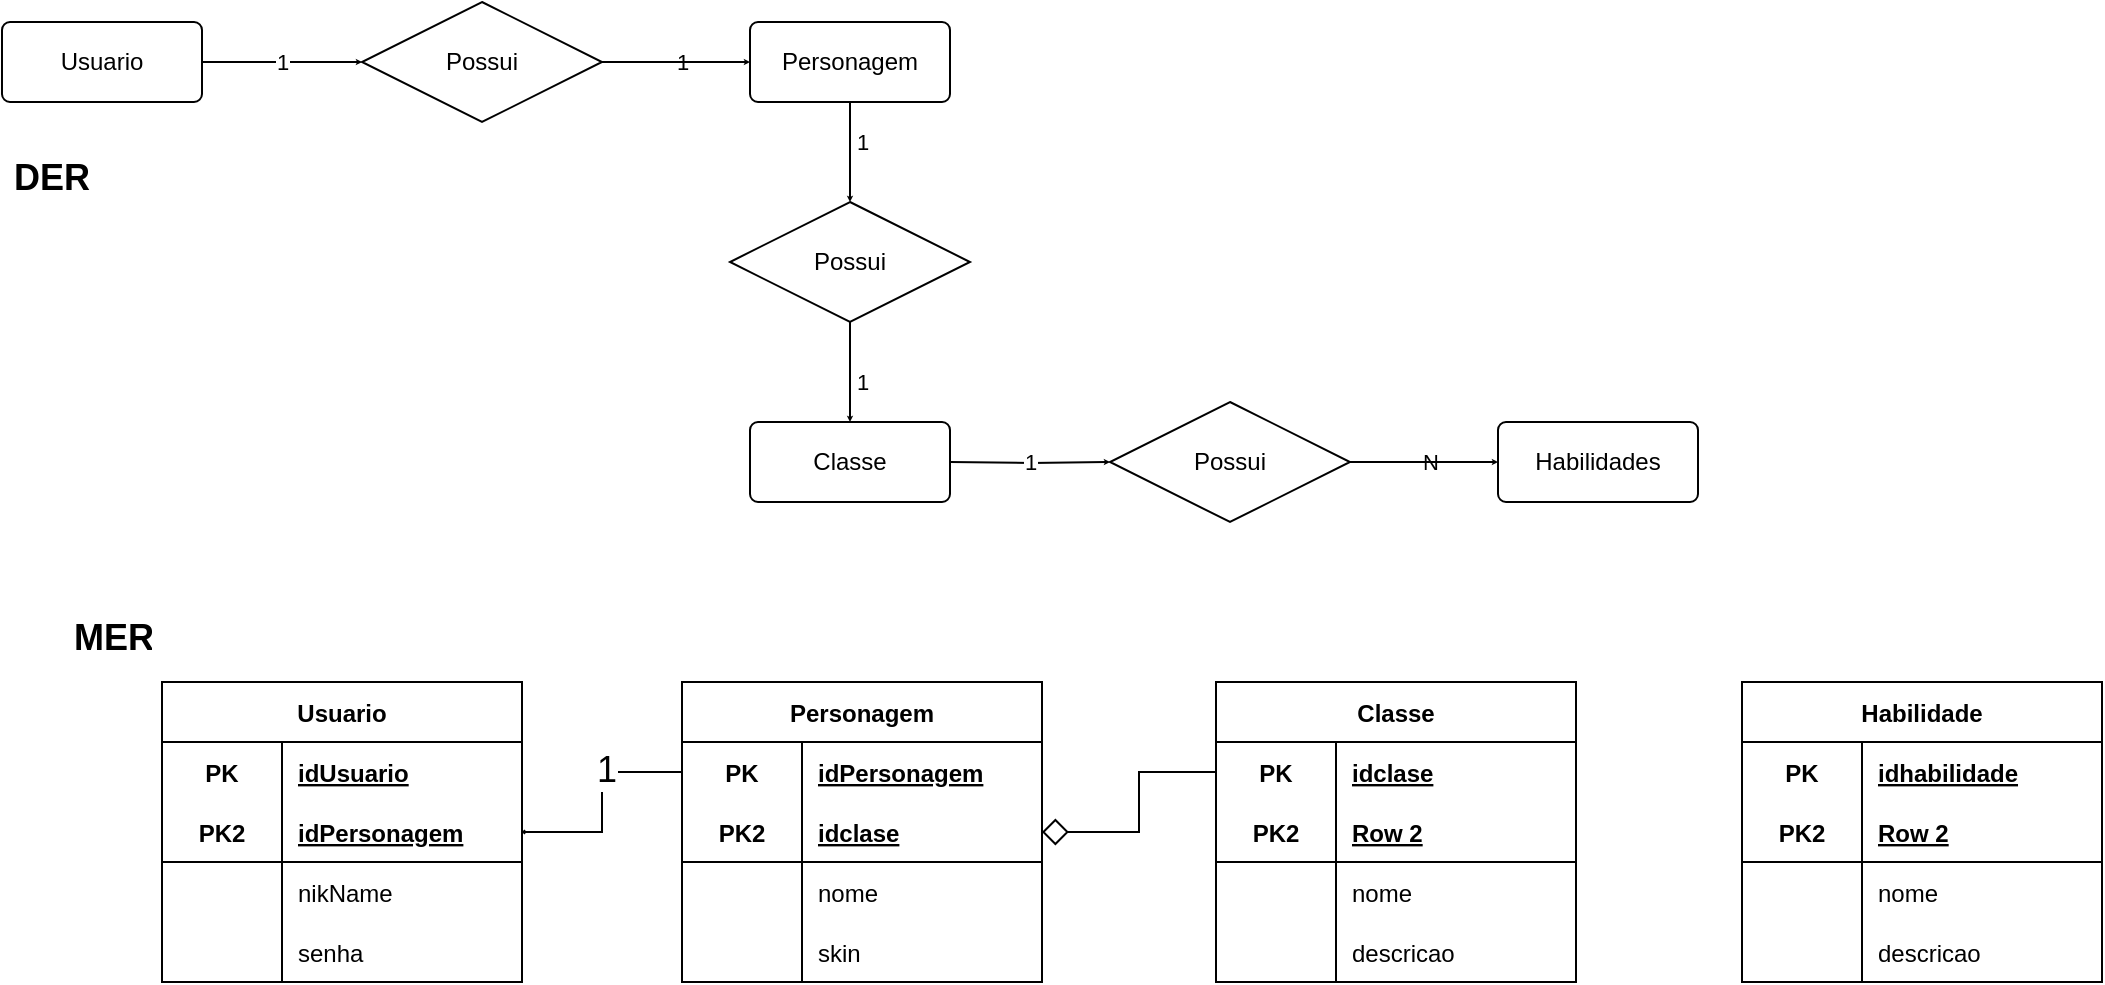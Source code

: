 <mxfile version="20.8.16" type="github">
  <diagram name="Página-1" id="5CXH9qRYD6k7-yRchR-I">
    <mxGraphModel dx="1434" dy="756" grid="1" gridSize="10" guides="1" tooltips="1" connect="1" arrows="1" fold="1" page="1" pageScale="1" pageWidth="827" pageHeight="1169" math="0" shadow="0">
      <root>
        <mxCell id="0" />
        <mxCell id="1" parent="0" />
        <mxCell id="B-6Z725rVxmFle9TfOqv-32" value="" style="edgeStyle=orthogonalEdgeStyle;rounded=0;orthogonalLoop=1;jettySize=auto;html=1;endSize=0;" edge="1" parent="1" source="B-6Z725rVxmFle9TfOqv-27" target="B-6Z725rVxmFle9TfOqv-31">
          <mxGeometry relative="1" as="geometry" />
        </mxCell>
        <mxCell id="B-6Z725rVxmFle9TfOqv-34" value="&lt;font style=&quot;vertical-align: inherit;&quot;&gt;&lt;font style=&quot;vertical-align: inherit;&quot;&gt;1&lt;/font&gt;&lt;/font&gt;" style="edgeLabel;html=1;align=center;verticalAlign=middle;resizable=0;points=[];" vertex="1" connectable="0" parent="B-6Z725rVxmFle9TfOqv-32">
          <mxGeometry x="0.25" y="-3" relative="1" as="geometry">
            <mxPoint x="-10" y="-3" as="offset" />
          </mxGeometry>
        </mxCell>
        <mxCell id="B-6Z725rVxmFle9TfOqv-35" value="&lt;font style=&quot;vertical-align: inherit;&quot;&gt;&lt;font style=&quot;vertical-align: inherit;&quot;&gt;1&lt;/font&gt;&lt;/font&gt;" style="edgeLabel;html=1;align=center;verticalAlign=middle;resizable=0;points=[];" vertex="1" connectable="0" parent="B-6Z725rVxmFle9TfOqv-32">
          <mxGeometry x="0.25" y="-3" relative="1" as="geometry">
            <mxPoint x="190" y="-3" as="offset" />
          </mxGeometry>
        </mxCell>
        <mxCell id="B-6Z725rVxmFle9TfOqv-27" value="&lt;font style=&quot;vertical-align: inherit;&quot;&gt;&lt;font style=&quot;vertical-align: inherit;&quot;&gt;&lt;font style=&quot;vertical-align: inherit;&quot;&gt;&lt;font style=&quot;vertical-align: inherit;&quot;&gt;Usuario&lt;/font&gt;&lt;/font&gt;&lt;/font&gt;&lt;/font&gt;" style="rounded=1;arcSize=10;whiteSpace=wrap;html=1;align=center;" vertex="1" parent="1">
          <mxGeometry x="40" y="40" width="100" height="40" as="geometry" />
        </mxCell>
        <mxCell id="B-6Z725rVxmFle9TfOqv-46" value="" style="edgeStyle=orthogonalEdgeStyle;rounded=0;orthogonalLoop=1;jettySize=auto;html=1;endSize=0;" edge="1" parent="1" source="B-6Z725rVxmFle9TfOqv-28" target="B-6Z725rVxmFle9TfOqv-45">
          <mxGeometry relative="1" as="geometry" />
        </mxCell>
        <mxCell id="B-6Z725rVxmFle9TfOqv-28" value="&lt;font style=&quot;vertical-align: inherit;&quot;&gt;&lt;font style=&quot;vertical-align: inherit;&quot;&gt;&lt;font style=&quot;vertical-align: inherit;&quot;&gt;&lt;font style=&quot;vertical-align: inherit;&quot;&gt;Personagem&lt;/font&gt;&lt;/font&gt;&lt;/font&gt;&lt;/font&gt;" style="rounded=1;arcSize=10;whiteSpace=wrap;html=1;align=center;" vertex="1" parent="1">
          <mxGeometry x="414" y="40" width="100" height="40" as="geometry" />
        </mxCell>
        <mxCell id="B-6Z725rVxmFle9TfOqv-29" value="&lt;font style=&quot;vertical-align: inherit;&quot;&gt;&lt;font style=&quot;vertical-align: inherit;&quot;&gt;&lt;font style=&quot;vertical-align: inherit;&quot;&gt;&lt;font style=&quot;vertical-align: inherit;&quot;&gt;&lt;font style=&quot;vertical-align: inherit;&quot;&gt;&lt;font style=&quot;vertical-align: inherit;&quot;&gt;Classe&lt;/font&gt;&lt;/font&gt;&lt;/font&gt;&lt;/font&gt;&lt;/font&gt;&lt;/font&gt;" style="rounded=1;arcSize=10;whiteSpace=wrap;html=1;align=center;" vertex="1" parent="1">
          <mxGeometry x="414" y="240" width="100" height="40" as="geometry" />
        </mxCell>
        <mxCell id="B-6Z725rVxmFle9TfOqv-30" value="&lt;font style=&quot;vertical-align: inherit;&quot;&gt;&lt;font style=&quot;vertical-align: inherit;&quot;&gt;&lt;font style=&quot;vertical-align: inherit;&quot;&gt;&lt;font style=&quot;vertical-align: inherit;&quot;&gt;&lt;font style=&quot;vertical-align: inherit;&quot;&gt;&lt;font style=&quot;vertical-align: inherit;&quot;&gt;&lt;font style=&quot;vertical-align: inherit;&quot;&gt;&lt;font style=&quot;vertical-align: inherit;&quot;&gt;Habilidades&lt;/font&gt;&lt;/font&gt;&lt;/font&gt;&lt;/font&gt;&lt;/font&gt;&lt;/font&gt;&lt;/font&gt;&lt;/font&gt;" style="rounded=1;arcSize=10;whiteSpace=wrap;html=1;align=center;" vertex="1" parent="1">
          <mxGeometry x="788" y="240" width="100" height="40" as="geometry" />
        </mxCell>
        <mxCell id="B-6Z725rVxmFle9TfOqv-33" value="" style="edgeStyle=orthogonalEdgeStyle;rounded=0;orthogonalLoop=1;jettySize=auto;html=1;endSize=0;" edge="1" parent="1" source="B-6Z725rVxmFle9TfOqv-31" target="B-6Z725rVxmFle9TfOqv-28">
          <mxGeometry relative="1" as="geometry">
            <Array as="points">
              <mxPoint x="400" y="60" />
              <mxPoint x="400" y="60" />
            </Array>
          </mxGeometry>
        </mxCell>
        <mxCell id="B-6Z725rVxmFle9TfOqv-31" value="&lt;font style=&quot;vertical-align: inherit;&quot;&gt;&lt;font style=&quot;vertical-align: inherit;&quot;&gt;Possui&lt;/font&gt;&lt;/font&gt;" style="shape=rhombus;perimeter=rhombusPerimeter;whiteSpace=wrap;html=1;align=center;" vertex="1" parent="1">
          <mxGeometry x="220" y="30" width="120" height="60" as="geometry" />
        </mxCell>
        <mxCell id="B-6Z725rVxmFle9TfOqv-36" value="" style="edgeStyle=orthogonalEdgeStyle;rounded=0;orthogonalLoop=1;jettySize=auto;html=1;endSize=0;" edge="1" target="B-6Z725rVxmFle9TfOqv-42" parent="1">
          <mxGeometry relative="1" as="geometry">
            <mxPoint x="514" y="260" as="sourcePoint" />
          </mxGeometry>
        </mxCell>
        <mxCell id="B-6Z725rVxmFle9TfOqv-37" value="&lt;font style=&quot;vertical-align: inherit;&quot;&gt;&lt;font style=&quot;vertical-align: inherit;&quot;&gt;1&lt;/font&gt;&lt;/font&gt;" style="edgeLabel;html=1;align=center;verticalAlign=middle;resizable=0;points=[];" vertex="1" connectable="0" parent="B-6Z725rVxmFle9TfOqv-36">
          <mxGeometry x="0.25" y="-3" relative="1" as="geometry">
            <mxPoint x="-10" y="-3" as="offset" />
          </mxGeometry>
        </mxCell>
        <mxCell id="B-6Z725rVxmFle9TfOqv-38" value="&lt;font style=&quot;vertical-align: inherit;&quot;&gt;&lt;font style=&quot;vertical-align: inherit;&quot;&gt;&lt;font style=&quot;vertical-align: inherit;&quot;&gt;&lt;font style=&quot;vertical-align: inherit;&quot;&gt;N&lt;/font&gt;&lt;/font&gt;&lt;/font&gt;&lt;/font&gt;" style="edgeLabel;html=1;align=center;verticalAlign=middle;resizable=0;points=[];" vertex="1" connectable="0" parent="B-6Z725rVxmFle9TfOqv-36">
          <mxGeometry x="0.25" y="-3" relative="1" as="geometry">
            <mxPoint x="190" y="-3" as="offset" />
          </mxGeometry>
        </mxCell>
        <mxCell id="B-6Z725rVxmFle9TfOqv-48" value="&lt;font style=&quot;vertical-align: inherit;&quot;&gt;&lt;font style=&quot;vertical-align: inherit;&quot;&gt;1&lt;/font&gt;&lt;/font&gt;" style="edgeLabel;html=1;align=center;verticalAlign=middle;resizable=0;points=[];" vertex="1" connectable="0" parent="B-6Z725rVxmFle9TfOqv-36">
          <mxGeometry x="0.25" y="-3" relative="1" as="geometry">
            <mxPoint x="-94" y="-163" as="offset" />
          </mxGeometry>
        </mxCell>
        <mxCell id="B-6Z725rVxmFle9TfOqv-49" value="&lt;font style=&quot;vertical-align: inherit;&quot;&gt;&lt;font style=&quot;vertical-align: inherit;&quot;&gt;1&lt;/font&gt;&lt;/font&gt;" style="edgeLabel;html=1;align=center;verticalAlign=middle;resizable=0;points=[];" vertex="1" connectable="0" parent="B-6Z725rVxmFle9TfOqv-36">
          <mxGeometry x="0.25" y="-3" relative="1" as="geometry">
            <mxPoint x="-94" y="-43" as="offset" />
          </mxGeometry>
        </mxCell>
        <mxCell id="B-6Z725rVxmFle9TfOqv-41" value="" style="edgeStyle=orthogonalEdgeStyle;rounded=0;orthogonalLoop=1;jettySize=auto;html=1;endSize=0;" edge="1" source="B-6Z725rVxmFle9TfOqv-42" parent="1">
          <mxGeometry relative="1" as="geometry">
            <mxPoint x="788" y="260" as="targetPoint" />
            <Array as="points">
              <mxPoint x="760" y="260" />
              <mxPoint x="760" y="260" />
            </Array>
          </mxGeometry>
        </mxCell>
        <mxCell id="B-6Z725rVxmFle9TfOqv-42" value="&lt;font style=&quot;vertical-align: inherit;&quot;&gt;&lt;font style=&quot;vertical-align: inherit;&quot;&gt;Possui&lt;/font&gt;&lt;/font&gt;" style="shape=rhombus;perimeter=rhombusPerimeter;whiteSpace=wrap;html=1;align=center;" vertex="1" parent="1">
          <mxGeometry x="594" y="230" width="120" height="60" as="geometry" />
        </mxCell>
        <mxCell id="B-6Z725rVxmFle9TfOqv-47" value="" style="edgeStyle=orthogonalEdgeStyle;rounded=0;orthogonalLoop=1;jettySize=auto;html=1;endSize=0;" edge="1" parent="1" source="B-6Z725rVxmFle9TfOqv-45" target="B-6Z725rVxmFle9TfOqv-29">
          <mxGeometry relative="1" as="geometry" />
        </mxCell>
        <mxCell id="B-6Z725rVxmFle9TfOqv-45" value="&lt;font style=&quot;vertical-align: inherit;&quot;&gt;&lt;font style=&quot;vertical-align: inherit;&quot;&gt;Possui&lt;/font&gt;&lt;/font&gt;" style="shape=rhombus;perimeter=rhombusPerimeter;whiteSpace=wrap;html=1;align=center;" vertex="1" parent="1">
          <mxGeometry x="404" y="130" width="120" height="60" as="geometry" />
        </mxCell>
        <mxCell id="B-6Z725rVxmFle9TfOqv-50" value="Usuario" style="shape=table;startSize=30;container=1;collapsible=1;childLayout=tableLayout;fixedRows=1;rowLines=0;fontStyle=1;align=center;resizeLast=1;" vertex="1" parent="1">
          <mxGeometry x="120" y="370" width="180" height="150" as="geometry" />
        </mxCell>
        <mxCell id="B-6Z725rVxmFle9TfOqv-51" value="" style="shape=tableRow;horizontal=0;startSize=0;swimlaneHead=0;swimlaneBody=0;fillColor=none;collapsible=0;dropTarget=0;points=[[0,0.5],[1,0.5]];portConstraint=eastwest;top=0;left=0;right=0;bottom=0;" vertex="1" parent="B-6Z725rVxmFle9TfOqv-50">
          <mxGeometry y="30" width="180" height="30" as="geometry" />
        </mxCell>
        <mxCell id="B-6Z725rVxmFle9TfOqv-52" value="PK" style="shape=partialRectangle;connectable=0;fillColor=none;top=0;left=0;bottom=0;right=0;fontStyle=1;overflow=hidden;" vertex="1" parent="B-6Z725rVxmFle9TfOqv-51">
          <mxGeometry width="60" height="30" as="geometry">
            <mxRectangle width="60" height="30" as="alternateBounds" />
          </mxGeometry>
        </mxCell>
        <mxCell id="B-6Z725rVxmFle9TfOqv-53" value="idUsuario" style="shape=partialRectangle;connectable=0;fillColor=none;top=0;left=0;bottom=0;right=0;align=left;spacingLeft=6;fontStyle=5;overflow=hidden;" vertex="1" parent="B-6Z725rVxmFle9TfOqv-51">
          <mxGeometry x="60" width="120" height="30" as="geometry">
            <mxRectangle width="120" height="30" as="alternateBounds" />
          </mxGeometry>
        </mxCell>
        <mxCell id="B-6Z725rVxmFle9TfOqv-54" value="" style="shape=tableRow;horizontal=0;startSize=0;swimlaneHead=0;swimlaneBody=0;fillColor=none;collapsible=0;dropTarget=0;points=[[0,0.5],[1,0.5]];portConstraint=eastwest;top=0;left=0;right=0;bottom=1;" vertex="1" parent="B-6Z725rVxmFle9TfOqv-50">
          <mxGeometry y="60" width="180" height="30" as="geometry" />
        </mxCell>
        <mxCell id="B-6Z725rVxmFle9TfOqv-55" value="PK2" style="shape=partialRectangle;connectable=0;fillColor=none;top=0;left=0;bottom=0;right=0;fontStyle=1;overflow=hidden;" vertex="1" parent="B-6Z725rVxmFle9TfOqv-54">
          <mxGeometry width="60" height="30" as="geometry">
            <mxRectangle width="60" height="30" as="alternateBounds" />
          </mxGeometry>
        </mxCell>
        <mxCell id="B-6Z725rVxmFle9TfOqv-56" value="idPersonagem" style="shape=partialRectangle;connectable=0;fillColor=none;top=0;left=0;bottom=0;right=0;align=left;spacingLeft=6;fontStyle=5;overflow=hidden;" vertex="1" parent="B-6Z725rVxmFle9TfOqv-54">
          <mxGeometry x="60" width="120" height="30" as="geometry">
            <mxRectangle width="120" height="30" as="alternateBounds" />
          </mxGeometry>
        </mxCell>
        <mxCell id="B-6Z725rVxmFle9TfOqv-57" value="" style="shape=tableRow;horizontal=0;startSize=0;swimlaneHead=0;swimlaneBody=0;fillColor=none;collapsible=0;dropTarget=0;points=[[0,0.5],[1,0.5]];portConstraint=eastwest;top=0;left=0;right=0;bottom=0;" vertex="1" parent="B-6Z725rVxmFle9TfOqv-50">
          <mxGeometry y="90" width="180" height="30" as="geometry" />
        </mxCell>
        <mxCell id="B-6Z725rVxmFle9TfOqv-58" value="" style="shape=partialRectangle;connectable=0;fillColor=none;top=0;left=0;bottom=0;right=0;editable=1;overflow=hidden;" vertex="1" parent="B-6Z725rVxmFle9TfOqv-57">
          <mxGeometry width="60" height="30" as="geometry">
            <mxRectangle width="60" height="30" as="alternateBounds" />
          </mxGeometry>
        </mxCell>
        <mxCell id="B-6Z725rVxmFle9TfOqv-59" value="nikName" style="shape=partialRectangle;connectable=0;fillColor=none;top=0;left=0;bottom=0;right=0;align=left;spacingLeft=6;overflow=hidden;" vertex="1" parent="B-6Z725rVxmFle9TfOqv-57">
          <mxGeometry x="60" width="120" height="30" as="geometry">
            <mxRectangle width="120" height="30" as="alternateBounds" />
          </mxGeometry>
        </mxCell>
        <mxCell id="B-6Z725rVxmFle9TfOqv-60" value="" style="shape=tableRow;horizontal=0;startSize=0;swimlaneHead=0;swimlaneBody=0;fillColor=none;collapsible=0;dropTarget=0;points=[[0,0.5],[1,0.5]];portConstraint=eastwest;top=0;left=0;right=0;bottom=0;" vertex="1" parent="B-6Z725rVxmFle9TfOqv-50">
          <mxGeometry y="120" width="180" height="30" as="geometry" />
        </mxCell>
        <mxCell id="B-6Z725rVxmFle9TfOqv-61" value="" style="shape=partialRectangle;connectable=0;fillColor=none;top=0;left=0;bottom=0;right=0;editable=1;overflow=hidden;" vertex="1" parent="B-6Z725rVxmFle9TfOqv-60">
          <mxGeometry width="60" height="30" as="geometry">
            <mxRectangle width="60" height="30" as="alternateBounds" />
          </mxGeometry>
        </mxCell>
        <mxCell id="B-6Z725rVxmFle9TfOqv-62" value="senha" style="shape=partialRectangle;connectable=0;fillColor=none;top=0;left=0;bottom=0;right=0;align=left;spacingLeft=6;overflow=hidden;" vertex="1" parent="B-6Z725rVxmFle9TfOqv-60">
          <mxGeometry x="60" width="120" height="30" as="geometry">
            <mxRectangle width="120" height="30" as="alternateBounds" />
          </mxGeometry>
        </mxCell>
        <mxCell id="B-6Z725rVxmFle9TfOqv-63" value="DER" style="text;strokeColor=none;fillColor=none;spacingLeft=4;spacingRight=4;overflow=hidden;rotatable=0;points=[[0,0.5],[1,0.5]];portConstraint=eastwest;fontSize=18;fontStyle=1" vertex="1" parent="1">
          <mxGeometry x="40" y="100" width="50" height="30" as="geometry" />
        </mxCell>
        <mxCell id="B-6Z725rVxmFle9TfOqv-64" value="MER" style="text;strokeColor=none;fillColor=none;spacingLeft=4;spacingRight=4;overflow=hidden;rotatable=0;points=[[0,0.5],[1,0.5]];portConstraint=eastwest;fontSize=18;fontStyle=1" vertex="1" parent="1">
          <mxGeometry x="70" y="330" width="50" height="30" as="geometry" />
        </mxCell>
        <mxCell id="B-6Z725rVxmFle9TfOqv-78" value="Personagem" style="shape=table;startSize=30;container=1;collapsible=1;childLayout=tableLayout;fixedRows=1;rowLines=0;fontStyle=1;align=center;resizeLast=1;" vertex="1" parent="1">
          <mxGeometry x="380" y="370" width="180" height="150" as="geometry" />
        </mxCell>
        <mxCell id="B-6Z725rVxmFle9TfOqv-79" value="" style="shape=tableRow;horizontal=0;startSize=0;swimlaneHead=0;swimlaneBody=0;fillColor=none;collapsible=0;dropTarget=0;points=[[0,0.5],[1,0.5]];portConstraint=eastwest;top=0;left=0;right=0;bottom=0;" vertex="1" parent="B-6Z725rVxmFle9TfOqv-78">
          <mxGeometry y="30" width="180" height="30" as="geometry" />
        </mxCell>
        <mxCell id="B-6Z725rVxmFle9TfOqv-80" value="PK" style="shape=partialRectangle;connectable=0;fillColor=none;top=0;left=0;bottom=0;right=0;fontStyle=1;overflow=hidden;" vertex="1" parent="B-6Z725rVxmFle9TfOqv-79">
          <mxGeometry width="60" height="30" as="geometry">
            <mxRectangle width="60" height="30" as="alternateBounds" />
          </mxGeometry>
        </mxCell>
        <mxCell id="B-6Z725rVxmFle9TfOqv-81" value="idPersonagem" style="shape=partialRectangle;connectable=0;fillColor=none;top=0;left=0;bottom=0;right=0;align=left;spacingLeft=6;fontStyle=5;overflow=hidden;" vertex="1" parent="B-6Z725rVxmFle9TfOqv-79">
          <mxGeometry x="60" width="120" height="30" as="geometry">
            <mxRectangle width="120" height="30" as="alternateBounds" />
          </mxGeometry>
        </mxCell>
        <mxCell id="B-6Z725rVxmFle9TfOqv-82" value="" style="shape=tableRow;horizontal=0;startSize=0;swimlaneHead=0;swimlaneBody=0;fillColor=none;collapsible=0;dropTarget=0;points=[[0,0.5],[1,0.5]];portConstraint=eastwest;top=0;left=0;right=0;bottom=1;" vertex="1" parent="B-6Z725rVxmFle9TfOqv-78">
          <mxGeometry y="60" width="180" height="30" as="geometry" />
        </mxCell>
        <mxCell id="B-6Z725rVxmFle9TfOqv-83" value="PK2" style="shape=partialRectangle;connectable=0;fillColor=none;top=0;left=0;bottom=0;right=0;fontStyle=1;overflow=hidden;" vertex="1" parent="B-6Z725rVxmFle9TfOqv-82">
          <mxGeometry width="60" height="30" as="geometry">
            <mxRectangle width="60" height="30" as="alternateBounds" />
          </mxGeometry>
        </mxCell>
        <mxCell id="B-6Z725rVxmFle9TfOqv-84" value="idclase" style="shape=partialRectangle;connectable=0;fillColor=none;top=0;left=0;bottom=0;right=0;align=left;spacingLeft=6;fontStyle=5;overflow=hidden;" vertex="1" parent="B-6Z725rVxmFle9TfOqv-82">
          <mxGeometry x="60" width="120" height="30" as="geometry">
            <mxRectangle width="120" height="30" as="alternateBounds" />
          </mxGeometry>
        </mxCell>
        <mxCell id="B-6Z725rVxmFle9TfOqv-85" value="" style="shape=tableRow;horizontal=0;startSize=0;swimlaneHead=0;swimlaneBody=0;fillColor=none;collapsible=0;dropTarget=0;points=[[0,0.5],[1,0.5]];portConstraint=eastwest;top=0;left=0;right=0;bottom=0;" vertex="1" parent="B-6Z725rVxmFle9TfOqv-78">
          <mxGeometry y="90" width="180" height="30" as="geometry" />
        </mxCell>
        <mxCell id="B-6Z725rVxmFle9TfOqv-86" value="" style="shape=partialRectangle;connectable=0;fillColor=none;top=0;left=0;bottom=0;right=0;editable=1;overflow=hidden;" vertex="1" parent="B-6Z725rVxmFle9TfOqv-85">
          <mxGeometry width="60" height="30" as="geometry">
            <mxRectangle width="60" height="30" as="alternateBounds" />
          </mxGeometry>
        </mxCell>
        <mxCell id="B-6Z725rVxmFle9TfOqv-87" value="nome" style="shape=partialRectangle;connectable=0;fillColor=none;top=0;left=0;bottom=0;right=0;align=left;spacingLeft=6;overflow=hidden;" vertex="1" parent="B-6Z725rVxmFle9TfOqv-85">
          <mxGeometry x="60" width="120" height="30" as="geometry">
            <mxRectangle width="120" height="30" as="alternateBounds" />
          </mxGeometry>
        </mxCell>
        <mxCell id="B-6Z725rVxmFle9TfOqv-88" value="" style="shape=tableRow;horizontal=0;startSize=0;swimlaneHead=0;swimlaneBody=0;fillColor=none;collapsible=0;dropTarget=0;points=[[0,0.5],[1,0.5]];portConstraint=eastwest;top=0;left=0;right=0;bottom=0;" vertex="1" parent="B-6Z725rVxmFle9TfOqv-78">
          <mxGeometry y="120" width="180" height="30" as="geometry" />
        </mxCell>
        <mxCell id="B-6Z725rVxmFle9TfOqv-89" value="" style="shape=partialRectangle;connectable=0;fillColor=none;top=0;left=0;bottom=0;right=0;editable=1;overflow=hidden;" vertex="1" parent="B-6Z725rVxmFle9TfOqv-88">
          <mxGeometry width="60" height="30" as="geometry">
            <mxRectangle width="60" height="30" as="alternateBounds" />
          </mxGeometry>
        </mxCell>
        <mxCell id="B-6Z725rVxmFle9TfOqv-90" value="skin" style="shape=partialRectangle;connectable=0;fillColor=none;top=0;left=0;bottom=0;right=0;align=left;spacingLeft=6;overflow=hidden;" vertex="1" parent="B-6Z725rVxmFle9TfOqv-88">
          <mxGeometry x="60" width="120" height="30" as="geometry">
            <mxRectangle width="120" height="30" as="alternateBounds" />
          </mxGeometry>
        </mxCell>
        <mxCell id="B-6Z725rVxmFle9TfOqv-91" value="Classe" style="shape=table;startSize=30;container=1;collapsible=1;childLayout=tableLayout;fixedRows=1;rowLines=0;fontStyle=1;align=center;resizeLast=1;" vertex="1" parent="1">
          <mxGeometry x="647" y="370" width="180" height="150" as="geometry" />
        </mxCell>
        <mxCell id="B-6Z725rVxmFle9TfOqv-92" value="" style="shape=tableRow;horizontal=0;startSize=0;swimlaneHead=0;swimlaneBody=0;fillColor=none;collapsible=0;dropTarget=0;points=[[0,0.5],[1,0.5]];portConstraint=eastwest;top=0;left=0;right=0;bottom=0;" vertex="1" parent="B-6Z725rVxmFle9TfOqv-91">
          <mxGeometry y="30" width="180" height="30" as="geometry" />
        </mxCell>
        <mxCell id="B-6Z725rVxmFle9TfOqv-93" value="PK" style="shape=partialRectangle;connectable=0;fillColor=none;top=0;left=0;bottom=0;right=0;fontStyle=1;overflow=hidden;" vertex="1" parent="B-6Z725rVxmFle9TfOqv-92">
          <mxGeometry width="60" height="30" as="geometry">
            <mxRectangle width="60" height="30" as="alternateBounds" />
          </mxGeometry>
        </mxCell>
        <mxCell id="B-6Z725rVxmFle9TfOqv-94" value="idclase" style="shape=partialRectangle;connectable=0;fillColor=none;top=0;left=0;bottom=0;right=0;align=left;spacingLeft=6;fontStyle=5;overflow=hidden;" vertex="1" parent="B-6Z725rVxmFle9TfOqv-92">
          <mxGeometry x="60" width="120" height="30" as="geometry">
            <mxRectangle width="120" height="30" as="alternateBounds" />
          </mxGeometry>
        </mxCell>
        <mxCell id="B-6Z725rVxmFle9TfOqv-95" value="" style="shape=tableRow;horizontal=0;startSize=0;swimlaneHead=0;swimlaneBody=0;fillColor=none;collapsible=0;dropTarget=0;points=[[0,0.5],[1,0.5]];portConstraint=eastwest;top=0;left=0;right=0;bottom=1;" vertex="1" parent="B-6Z725rVxmFle9TfOqv-91">
          <mxGeometry y="60" width="180" height="30" as="geometry" />
        </mxCell>
        <mxCell id="B-6Z725rVxmFle9TfOqv-96" value="PK2" style="shape=partialRectangle;connectable=0;fillColor=none;top=0;left=0;bottom=0;right=0;fontStyle=1;overflow=hidden;" vertex="1" parent="B-6Z725rVxmFle9TfOqv-95">
          <mxGeometry width="60" height="30" as="geometry">
            <mxRectangle width="60" height="30" as="alternateBounds" />
          </mxGeometry>
        </mxCell>
        <mxCell id="B-6Z725rVxmFle9TfOqv-97" value="Row 2" style="shape=partialRectangle;connectable=0;fillColor=none;top=0;left=0;bottom=0;right=0;align=left;spacingLeft=6;fontStyle=5;overflow=hidden;" vertex="1" parent="B-6Z725rVxmFle9TfOqv-95">
          <mxGeometry x="60" width="120" height="30" as="geometry">
            <mxRectangle width="120" height="30" as="alternateBounds" />
          </mxGeometry>
        </mxCell>
        <mxCell id="B-6Z725rVxmFle9TfOqv-98" value="" style="shape=tableRow;horizontal=0;startSize=0;swimlaneHead=0;swimlaneBody=0;fillColor=none;collapsible=0;dropTarget=0;points=[[0,0.5],[1,0.5]];portConstraint=eastwest;top=0;left=0;right=0;bottom=0;" vertex="1" parent="B-6Z725rVxmFle9TfOqv-91">
          <mxGeometry y="90" width="180" height="30" as="geometry" />
        </mxCell>
        <mxCell id="B-6Z725rVxmFle9TfOqv-99" value="" style="shape=partialRectangle;connectable=0;fillColor=none;top=0;left=0;bottom=0;right=0;editable=1;overflow=hidden;" vertex="1" parent="B-6Z725rVxmFle9TfOqv-98">
          <mxGeometry width="60" height="30" as="geometry">
            <mxRectangle width="60" height="30" as="alternateBounds" />
          </mxGeometry>
        </mxCell>
        <mxCell id="B-6Z725rVxmFle9TfOqv-100" value="nome" style="shape=partialRectangle;connectable=0;fillColor=none;top=0;left=0;bottom=0;right=0;align=left;spacingLeft=6;overflow=hidden;" vertex="1" parent="B-6Z725rVxmFle9TfOqv-98">
          <mxGeometry x="60" width="120" height="30" as="geometry">
            <mxRectangle width="120" height="30" as="alternateBounds" />
          </mxGeometry>
        </mxCell>
        <mxCell id="B-6Z725rVxmFle9TfOqv-101" value="" style="shape=tableRow;horizontal=0;startSize=0;swimlaneHead=0;swimlaneBody=0;fillColor=none;collapsible=0;dropTarget=0;points=[[0,0.5],[1,0.5]];portConstraint=eastwest;top=0;left=0;right=0;bottom=0;" vertex="1" parent="B-6Z725rVxmFle9TfOqv-91">
          <mxGeometry y="120" width="180" height="30" as="geometry" />
        </mxCell>
        <mxCell id="B-6Z725rVxmFle9TfOqv-102" value="" style="shape=partialRectangle;connectable=0;fillColor=none;top=0;left=0;bottom=0;right=0;editable=1;overflow=hidden;" vertex="1" parent="B-6Z725rVxmFle9TfOqv-101">
          <mxGeometry width="60" height="30" as="geometry">
            <mxRectangle width="60" height="30" as="alternateBounds" />
          </mxGeometry>
        </mxCell>
        <mxCell id="B-6Z725rVxmFle9TfOqv-103" value="descricao" style="shape=partialRectangle;connectable=0;fillColor=none;top=0;left=0;bottom=0;right=0;align=left;spacingLeft=6;overflow=hidden;" vertex="1" parent="B-6Z725rVxmFle9TfOqv-101">
          <mxGeometry x="60" width="120" height="30" as="geometry">
            <mxRectangle width="120" height="30" as="alternateBounds" />
          </mxGeometry>
        </mxCell>
        <mxCell id="B-6Z725rVxmFle9TfOqv-104" value="Habilidade" style="shape=table;startSize=30;container=1;collapsible=1;childLayout=tableLayout;fixedRows=1;rowLines=0;fontStyle=1;align=center;resizeLast=1;" vertex="1" parent="1">
          <mxGeometry x="910" y="370" width="180" height="150" as="geometry" />
        </mxCell>
        <mxCell id="B-6Z725rVxmFle9TfOqv-105" value="" style="shape=tableRow;horizontal=0;startSize=0;swimlaneHead=0;swimlaneBody=0;fillColor=none;collapsible=0;dropTarget=0;points=[[0,0.5],[1,0.5]];portConstraint=eastwest;top=0;left=0;right=0;bottom=0;" vertex="1" parent="B-6Z725rVxmFle9TfOqv-104">
          <mxGeometry y="30" width="180" height="30" as="geometry" />
        </mxCell>
        <mxCell id="B-6Z725rVxmFle9TfOqv-106" value="PK" style="shape=partialRectangle;connectable=0;fillColor=none;top=0;left=0;bottom=0;right=0;fontStyle=1;overflow=hidden;" vertex="1" parent="B-6Z725rVxmFle9TfOqv-105">
          <mxGeometry width="60" height="30" as="geometry">
            <mxRectangle width="60" height="30" as="alternateBounds" />
          </mxGeometry>
        </mxCell>
        <mxCell id="B-6Z725rVxmFle9TfOqv-107" value="idhabilidade" style="shape=partialRectangle;connectable=0;fillColor=none;top=0;left=0;bottom=0;right=0;align=left;spacingLeft=6;fontStyle=5;overflow=hidden;" vertex="1" parent="B-6Z725rVxmFle9TfOqv-105">
          <mxGeometry x="60" width="120" height="30" as="geometry">
            <mxRectangle width="120" height="30" as="alternateBounds" />
          </mxGeometry>
        </mxCell>
        <mxCell id="B-6Z725rVxmFle9TfOqv-108" value="" style="shape=tableRow;horizontal=0;startSize=0;swimlaneHead=0;swimlaneBody=0;fillColor=none;collapsible=0;dropTarget=0;points=[[0,0.5],[1,0.5]];portConstraint=eastwest;top=0;left=0;right=0;bottom=1;" vertex="1" parent="B-6Z725rVxmFle9TfOqv-104">
          <mxGeometry y="60" width="180" height="30" as="geometry" />
        </mxCell>
        <mxCell id="B-6Z725rVxmFle9TfOqv-109" value="PK2" style="shape=partialRectangle;connectable=0;fillColor=none;top=0;left=0;bottom=0;right=0;fontStyle=1;overflow=hidden;" vertex="1" parent="B-6Z725rVxmFle9TfOqv-108">
          <mxGeometry width="60" height="30" as="geometry">
            <mxRectangle width="60" height="30" as="alternateBounds" />
          </mxGeometry>
        </mxCell>
        <mxCell id="B-6Z725rVxmFle9TfOqv-110" value="Row 2" style="shape=partialRectangle;connectable=0;fillColor=none;top=0;left=0;bottom=0;right=0;align=left;spacingLeft=6;fontStyle=5;overflow=hidden;" vertex="1" parent="B-6Z725rVxmFle9TfOqv-108">
          <mxGeometry x="60" width="120" height="30" as="geometry">
            <mxRectangle width="120" height="30" as="alternateBounds" />
          </mxGeometry>
        </mxCell>
        <mxCell id="B-6Z725rVxmFle9TfOqv-111" value="" style="shape=tableRow;horizontal=0;startSize=0;swimlaneHead=0;swimlaneBody=0;fillColor=none;collapsible=0;dropTarget=0;points=[[0,0.5],[1,0.5]];portConstraint=eastwest;top=0;left=0;right=0;bottom=0;" vertex="1" parent="B-6Z725rVxmFle9TfOqv-104">
          <mxGeometry y="90" width="180" height="30" as="geometry" />
        </mxCell>
        <mxCell id="B-6Z725rVxmFle9TfOqv-112" value="" style="shape=partialRectangle;connectable=0;fillColor=none;top=0;left=0;bottom=0;right=0;editable=1;overflow=hidden;" vertex="1" parent="B-6Z725rVxmFle9TfOqv-111">
          <mxGeometry width="60" height="30" as="geometry">
            <mxRectangle width="60" height="30" as="alternateBounds" />
          </mxGeometry>
        </mxCell>
        <mxCell id="B-6Z725rVxmFle9TfOqv-113" value="nome" style="shape=partialRectangle;connectable=0;fillColor=none;top=0;left=0;bottom=0;right=0;align=left;spacingLeft=6;overflow=hidden;" vertex="1" parent="B-6Z725rVxmFle9TfOqv-111">
          <mxGeometry x="60" width="120" height="30" as="geometry">
            <mxRectangle width="120" height="30" as="alternateBounds" />
          </mxGeometry>
        </mxCell>
        <mxCell id="B-6Z725rVxmFle9TfOqv-114" value="" style="shape=tableRow;horizontal=0;startSize=0;swimlaneHead=0;swimlaneBody=0;fillColor=none;collapsible=0;dropTarget=0;points=[[0,0.5],[1,0.5]];portConstraint=eastwest;top=0;left=0;right=0;bottom=0;" vertex="1" parent="B-6Z725rVxmFle9TfOqv-104">
          <mxGeometry y="120" width="180" height="30" as="geometry" />
        </mxCell>
        <mxCell id="B-6Z725rVxmFle9TfOqv-115" value="" style="shape=partialRectangle;connectable=0;fillColor=none;top=0;left=0;bottom=0;right=0;editable=1;overflow=hidden;" vertex="1" parent="B-6Z725rVxmFle9TfOqv-114">
          <mxGeometry width="60" height="30" as="geometry">
            <mxRectangle width="60" height="30" as="alternateBounds" />
          </mxGeometry>
        </mxCell>
        <mxCell id="B-6Z725rVxmFle9TfOqv-116" value="descricao" style="shape=partialRectangle;connectable=0;fillColor=none;top=0;left=0;bottom=0;right=0;align=left;spacingLeft=6;overflow=hidden;" vertex="1" parent="B-6Z725rVxmFle9TfOqv-114">
          <mxGeometry x="60" width="120" height="30" as="geometry">
            <mxRectangle width="120" height="30" as="alternateBounds" />
          </mxGeometry>
        </mxCell>
        <mxCell id="B-6Z725rVxmFle9TfOqv-120" style="edgeStyle=orthogonalEdgeStyle;rounded=0;orthogonalLoop=1;jettySize=auto;html=1;fontSize=18;endSize=0;endArrow=diamond;endFill=1;sourcePerimeterSpacing=0;startSize=11;strokeColor=#000000;targetPerimeterSpacing=0;" edge="1" parent="1" source="B-6Z725rVxmFle9TfOqv-79" target="B-6Z725rVxmFle9TfOqv-54">
          <mxGeometry relative="1" as="geometry" />
        </mxCell>
        <mxCell id="B-6Z725rVxmFle9TfOqv-121" value="1" style="edgeLabel;html=1;align=center;verticalAlign=middle;resizable=0;points=[];fontSize=18;" vertex="1" connectable="0" parent="B-6Z725rVxmFle9TfOqv-120">
          <mxGeometry x="-0.309" y="-1" relative="1" as="geometry">
            <mxPoint as="offset" />
          </mxGeometry>
        </mxCell>
        <mxCell id="B-6Z725rVxmFle9TfOqv-122" style="edgeStyle=orthogonalEdgeStyle;rounded=0;orthogonalLoop=1;jettySize=auto;html=1;fontSize=18;endArrow=diamond;endFill=0;endSize=11;" edge="1" parent="1" source="B-6Z725rVxmFle9TfOqv-92" target="B-6Z725rVxmFle9TfOqv-82">
          <mxGeometry relative="1" as="geometry" />
        </mxCell>
      </root>
    </mxGraphModel>
  </diagram>
</mxfile>
